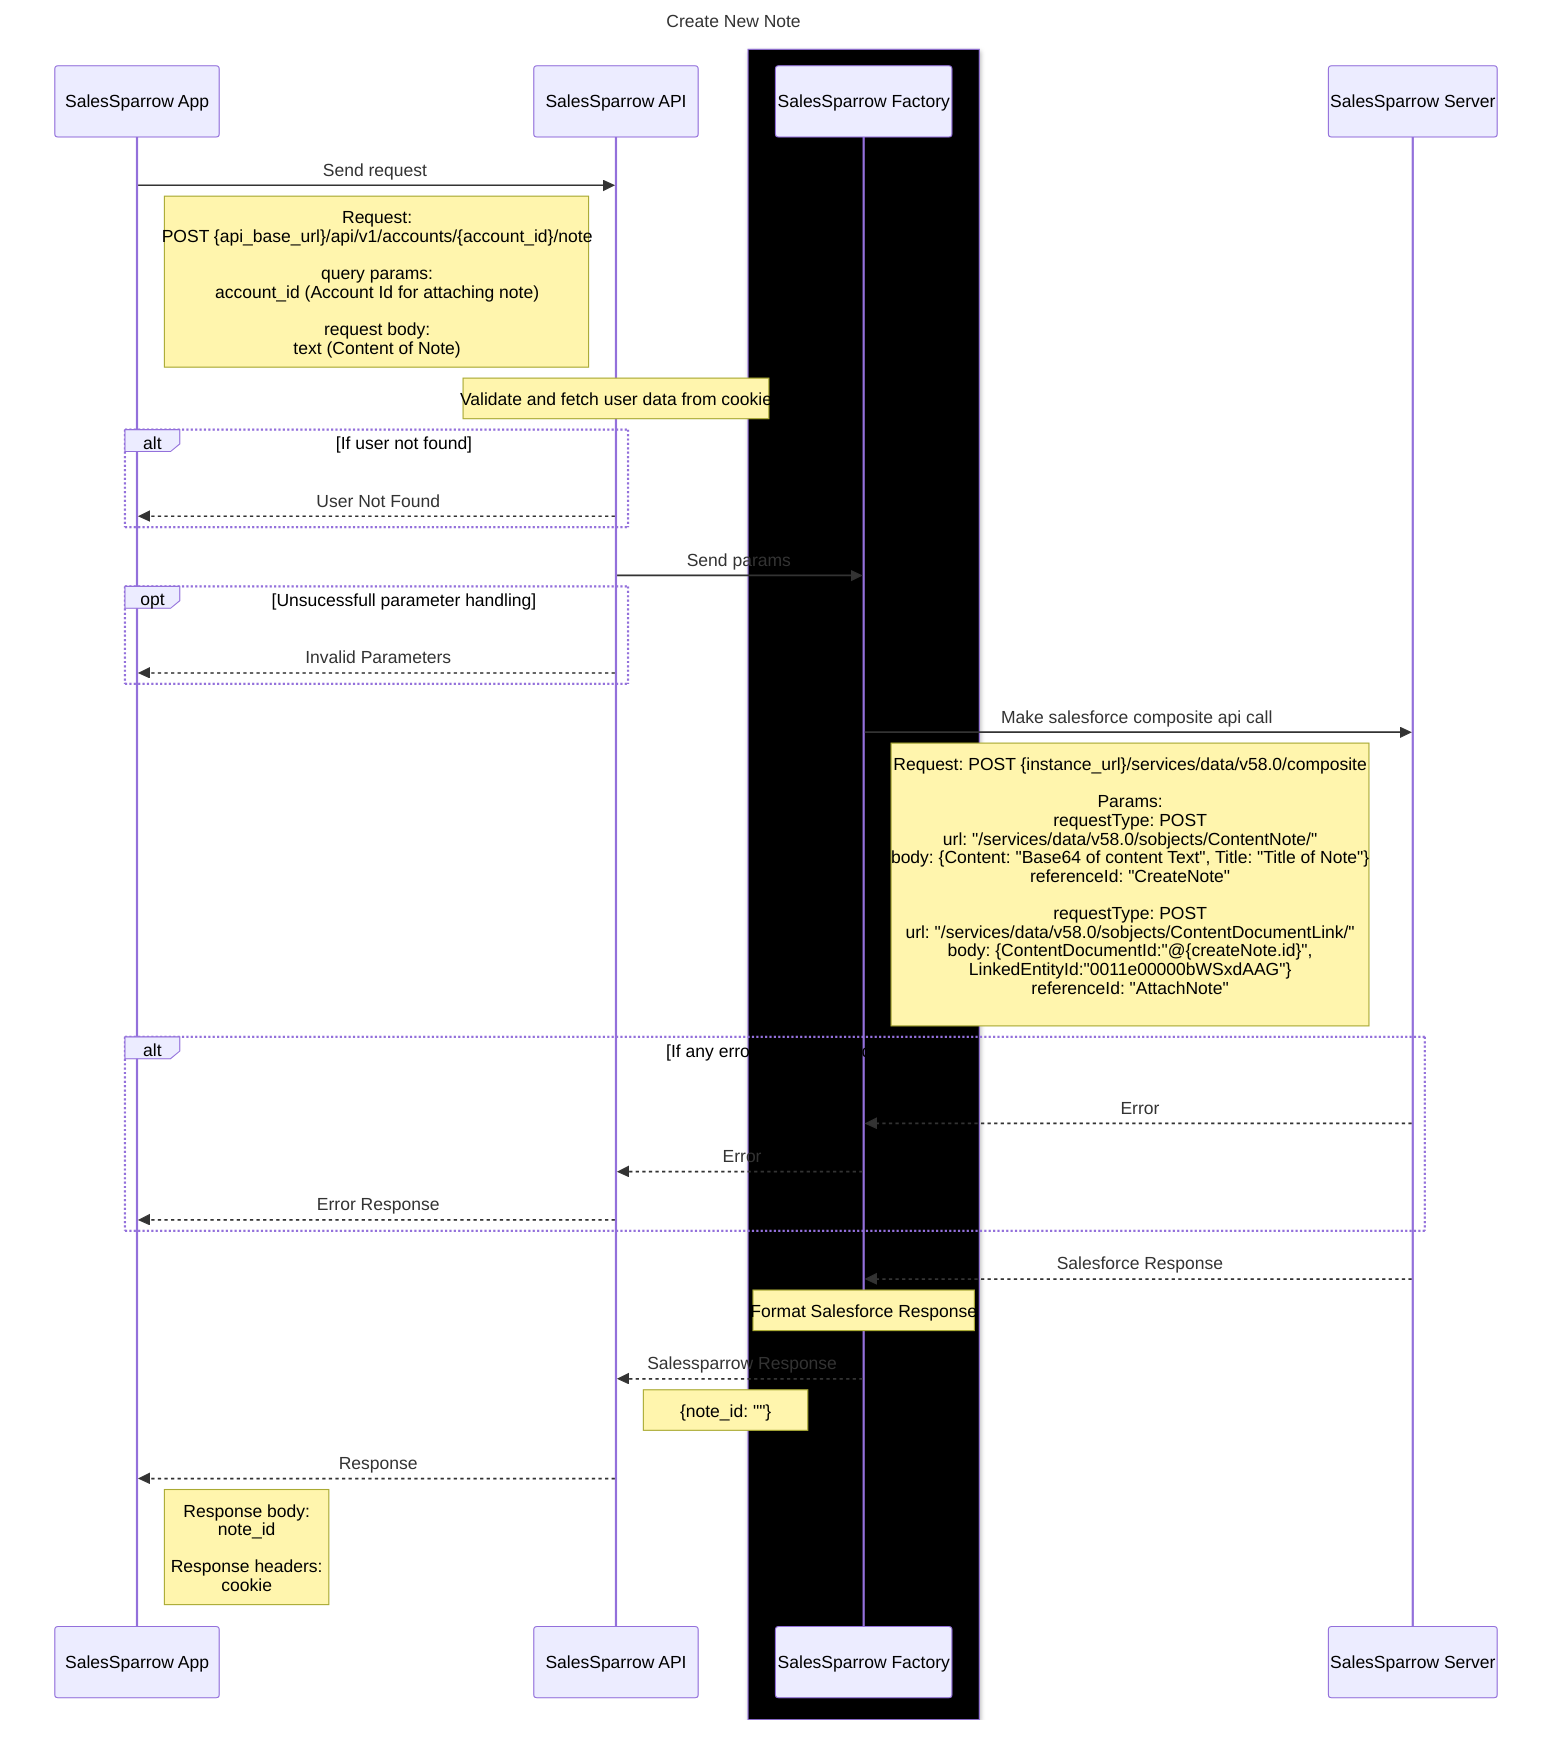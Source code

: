 sequenceDiagram
  title Create New Note
    participant ui as SalesSparrow App
    participant api as SalesSparrow API

    box Black 
    participant factory as SalesSparrow Factory 
    end
    participant server as SalesSparrow Server

    ui->>api:  Send request 
    note right of ui: Request: <br>POST {api_base_url}/api/v1/accounts/{account_id}/note<br><br>query params:  <br>account_id (Account Id for attaching note) <br><br> request body:<br>text (Content of Note)

    note over api: Validate and fetch user data from cookie
    alt If user not found
        api-->>ui: User Not Found
    end

    api->>factory: Send params

    opt Unsucessfull parameter handling
        api-->>ui: Invalid Parameters
    end

    factory->>server: Make salesforce composite api call
    note right of factory: Request: POST {instance_url}/services/data/v58.0/composite <br><br>Params: <br> requestType: POST<br> url: "/services/data/v58.0/sobjects/ContentNote/"<br>body: {Content: "Base64 of content Text", Title: "Title of Note"} <br>referenceId: "CreateNote"<br><br> requestType: POST<br> url: "/services/data/v58.0/sobjects/ContentDocumentLink/"<br>body: {ContentDocumentId:"@{createNote.id}", <br>LinkedEntityId:"0011e00000bWSxdAAG"} <br>referenceId: "AttachNote"<br>

    alt If any error from salesforce server
        server-->>factory: Error 
        factory-->>api: Error
        api-->>ui: Error Response 
    end

    server-->>factory: Salesforce Response
    note over factory:  Format Salesforce Response

    factory-->>api: Salessparrow Response
    note right of api: {note_id: ""}

    api-->>ui: Response
    note right of ui: Response body: <br> note_id<br><br>Response headers:<br> cookie